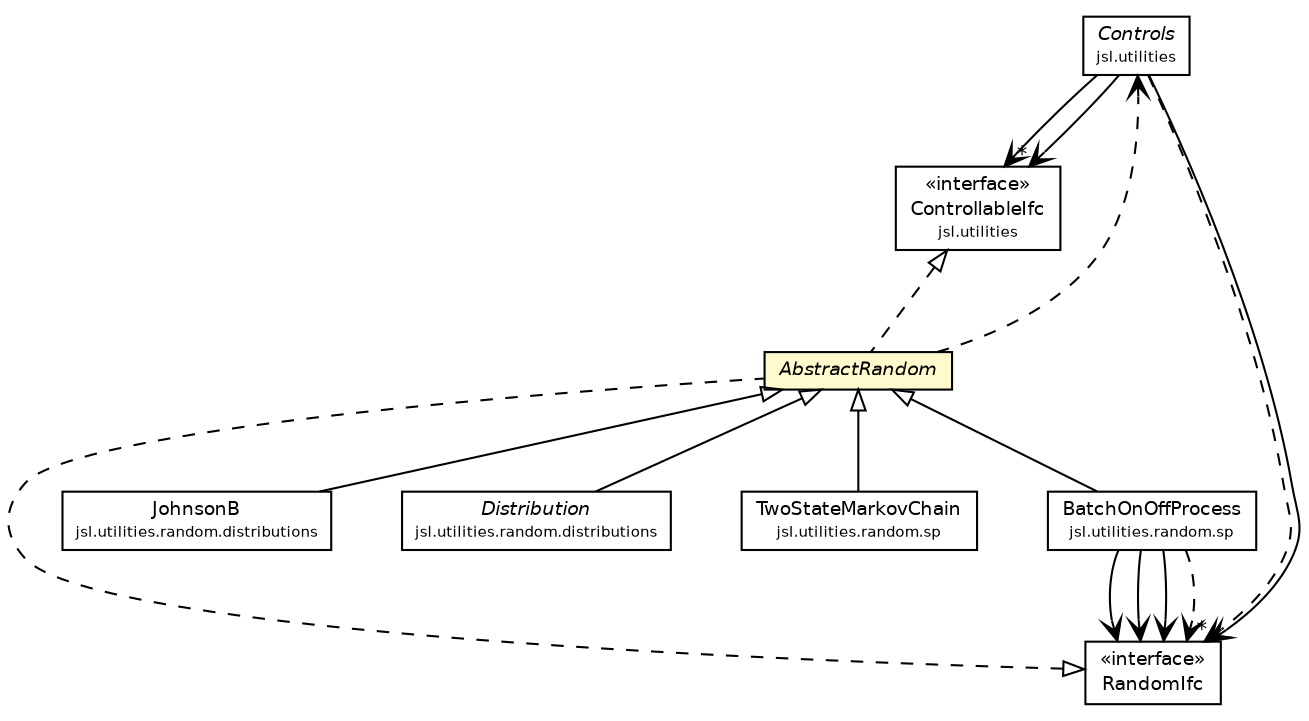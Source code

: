 #!/usr/local/bin/dot
#
# Class diagram 
# Generated by UMLGraph version 5.4 (http://www.umlgraph.org/)
#

digraph G {
	edge [fontname="Helvetica",fontsize=10,labelfontname="Helvetica",labelfontsize=10];
	node [fontname="Helvetica",fontsize=10,shape=plaintext];
	nodesep=0.25;
	ranksep=0.5;
	// jsl.utilities.Controls
	c20673 [label=<<table title="jsl.utilities.Controls" border="0" cellborder="1" cellspacing="0" cellpadding="2" port="p" href="../Controls.html">
		<tr><td><table border="0" cellspacing="0" cellpadding="1">
<tr><td align="center" balign="center"><font face="Helvetica-Oblique"> Controls </font></td></tr>
<tr><td align="center" balign="center"><font point-size="7.0"> jsl.utilities </font></td></tr>
		</table></td></tr>
		</table>>, URL="../Controls.html", fontname="Helvetica", fontcolor="black", fontsize=9.0];
	// jsl.utilities.ControllableIfc
	c20674 [label=<<table title="jsl.utilities.ControllableIfc" border="0" cellborder="1" cellspacing="0" cellpadding="2" port="p" href="../ControllableIfc.html">
		<tr><td><table border="0" cellspacing="0" cellpadding="1">
<tr><td align="center" balign="center"> &#171;interface&#187; </td></tr>
<tr><td align="center" balign="center"> ControllableIfc </td></tr>
<tr><td align="center" balign="center"><font point-size="7.0"> jsl.utilities </font></td></tr>
		</table></td></tr>
		</table>>, URL="../ControllableIfc.html", fontname="Helvetica", fontcolor="black", fontsize=9.0];
	// jsl.utilities.random.RandomIfc
	c20691 [label=<<table title="jsl.utilities.random.RandomIfc" border="0" cellborder="1" cellspacing="0" cellpadding="2" port="p" href="./RandomIfc.html">
		<tr><td><table border="0" cellspacing="0" cellpadding="1">
<tr><td align="center" balign="center"> &#171;interface&#187; </td></tr>
<tr><td align="center" balign="center"> RandomIfc </td></tr>
		</table></td></tr>
		</table>>, URL="./RandomIfc.html", fontname="Helvetica", fontcolor="black", fontsize=9.0];
	// jsl.utilities.random.AbstractRandom
	c20694 [label=<<table title="jsl.utilities.random.AbstractRandom" border="0" cellborder="1" cellspacing="0" cellpadding="2" port="p" bgcolor="lemonChiffon" href="./AbstractRandom.html">
		<tr><td><table border="0" cellspacing="0" cellpadding="1">
<tr><td align="center" balign="center"><font face="Helvetica-Oblique"> AbstractRandom </font></td></tr>
		</table></td></tr>
		</table>>, URL="./AbstractRandom.html", fontname="Helvetica", fontcolor="black", fontsize=9.0];
	// jsl.utilities.random.distributions.JohnsonB
	c20731 [label=<<table title="jsl.utilities.random.distributions.JohnsonB" border="0" cellborder="1" cellspacing="0" cellpadding="2" port="p" href="./distributions/JohnsonB.html">
		<tr><td><table border="0" cellspacing="0" cellpadding="1">
<tr><td align="center" balign="center"> JohnsonB </td></tr>
<tr><td align="center" balign="center"><font point-size="7.0"> jsl.utilities.random.distributions </font></td></tr>
		</table></td></tr>
		</table>>, URL="./distributions/JohnsonB.html", fontname="Helvetica", fontcolor="black", fontsize=9.0];
	// jsl.utilities.random.distributions.Distribution
	c20741 [label=<<table title="jsl.utilities.random.distributions.Distribution" border="0" cellborder="1" cellspacing="0" cellpadding="2" port="p" href="./distributions/Distribution.html">
		<tr><td><table border="0" cellspacing="0" cellpadding="1">
<tr><td align="center" balign="center"><font face="Helvetica-Oblique"> Distribution </font></td></tr>
<tr><td align="center" balign="center"><font point-size="7.0"> jsl.utilities.random.distributions </font></td></tr>
		</table></td></tr>
		</table>>, URL="./distributions/Distribution.html", fontname="Helvetica", fontcolor="black", fontsize=9.0];
	// jsl.utilities.random.sp.TwoStateMarkovChain
	c20776 [label=<<table title="jsl.utilities.random.sp.TwoStateMarkovChain" border="0" cellborder="1" cellspacing="0" cellpadding="2" port="p" href="./sp/TwoStateMarkovChain.html">
		<tr><td><table border="0" cellspacing="0" cellpadding="1">
<tr><td align="center" balign="center"> TwoStateMarkovChain </td></tr>
<tr><td align="center" balign="center"><font point-size="7.0"> jsl.utilities.random.sp </font></td></tr>
		</table></td></tr>
		</table>>, URL="./sp/TwoStateMarkovChain.html", fontname="Helvetica", fontcolor="black", fontsize=9.0];
	// jsl.utilities.random.sp.BatchOnOffProcess
	c20778 [label=<<table title="jsl.utilities.random.sp.BatchOnOffProcess" border="0" cellborder="1" cellspacing="0" cellpadding="2" port="p" href="./sp/BatchOnOffProcess.html">
		<tr><td><table border="0" cellspacing="0" cellpadding="1">
<tr><td align="center" balign="center"> BatchOnOffProcess </td></tr>
<tr><td align="center" balign="center"><font point-size="7.0"> jsl.utilities.random.sp </font></td></tr>
		</table></td></tr>
		</table>>, URL="./sp/BatchOnOffProcess.html", fontname="Helvetica", fontcolor="black", fontsize=9.0];
	//jsl.utilities.random.AbstractRandom implements jsl.utilities.random.RandomIfc
	c20691:p -> c20694:p [dir=back,arrowtail=empty,style=dashed];
	//jsl.utilities.random.AbstractRandom implements jsl.utilities.ControllableIfc
	c20674:p -> c20694:p [dir=back,arrowtail=empty,style=dashed];
	//jsl.utilities.random.distributions.JohnsonB extends jsl.utilities.random.AbstractRandom
	c20694:p -> c20731:p [dir=back,arrowtail=empty];
	//jsl.utilities.random.distributions.Distribution extends jsl.utilities.random.AbstractRandom
	c20694:p -> c20741:p [dir=back,arrowtail=empty];
	//jsl.utilities.random.sp.TwoStateMarkovChain extends jsl.utilities.random.AbstractRandom
	c20694:p -> c20776:p [dir=back,arrowtail=empty];
	//jsl.utilities.random.sp.BatchOnOffProcess extends jsl.utilities.random.AbstractRandom
	c20694:p -> c20778:p [dir=back,arrowtail=empty];
	// jsl.utilities.Controls NAVASSOC jsl.utilities.ControllableIfc
	c20673:p -> c20674:p [taillabel="", label="", headlabel="", fontname="Helvetica", fontcolor="black", fontsize=10.0, color="black", arrowhead=open];
	// jsl.utilities.Controls NAVASSOC jsl.utilities.random.RandomIfc
	c20673:p -> c20691:p [taillabel="", label="", headlabel="*", fontname="Helvetica", fontcolor="black", fontsize=10.0, color="black", arrowhead=open];
	// jsl.utilities.Controls NAVASSOC jsl.utilities.ControllableIfc
	c20673:p -> c20674:p [taillabel="", label="", headlabel="*", fontname="Helvetica", fontcolor="black", fontsize=10.0, color="black", arrowhead=open];
	// jsl.utilities.random.sp.BatchOnOffProcess NAVASSOC jsl.utilities.random.RandomIfc
	c20778:p -> c20691:p [taillabel="", label="", headlabel="", fontname="Helvetica", fontcolor="black", fontsize=10.0, color="black", arrowhead=open];
	// jsl.utilities.random.sp.BatchOnOffProcess NAVASSOC jsl.utilities.random.RandomIfc
	c20778:p -> c20691:p [taillabel="", label="", headlabel="", fontname="Helvetica", fontcolor="black", fontsize=10.0, color="black", arrowhead=open];
	// jsl.utilities.random.sp.BatchOnOffProcess NAVASSOC jsl.utilities.random.RandomIfc
	c20778:p -> c20691:p [taillabel="", label="", headlabel="", fontname="Helvetica", fontcolor="black", fontsize=10.0, color="black", arrowhead=open];
	// jsl.utilities.Controls DEPEND jsl.utilities.random.RandomIfc
	c20673:p -> c20691:p [taillabel="", label="", headlabel="", fontname="Helvetica", fontcolor="black", fontsize=10.0, color="black", arrowhead=open, style=dashed];
	// jsl.utilities.random.AbstractRandom DEPEND jsl.utilities.Controls
	c20694:p -> c20673:p [taillabel="", label="", headlabel="", fontname="Helvetica", fontcolor="black", fontsize=10.0, color="black", arrowhead=open, style=dashed];
	// jsl.utilities.random.sp.BatchOnOffProcess DEPEND jsl.utilities.random.RandomIfc
	c20778:p -> c20691:p [taillabel="", label="", headlabel="", fontname="Helvetica", fontcolor="black", fontsize=10.0, color="black", arrowhead=open, style=dashed];
}

